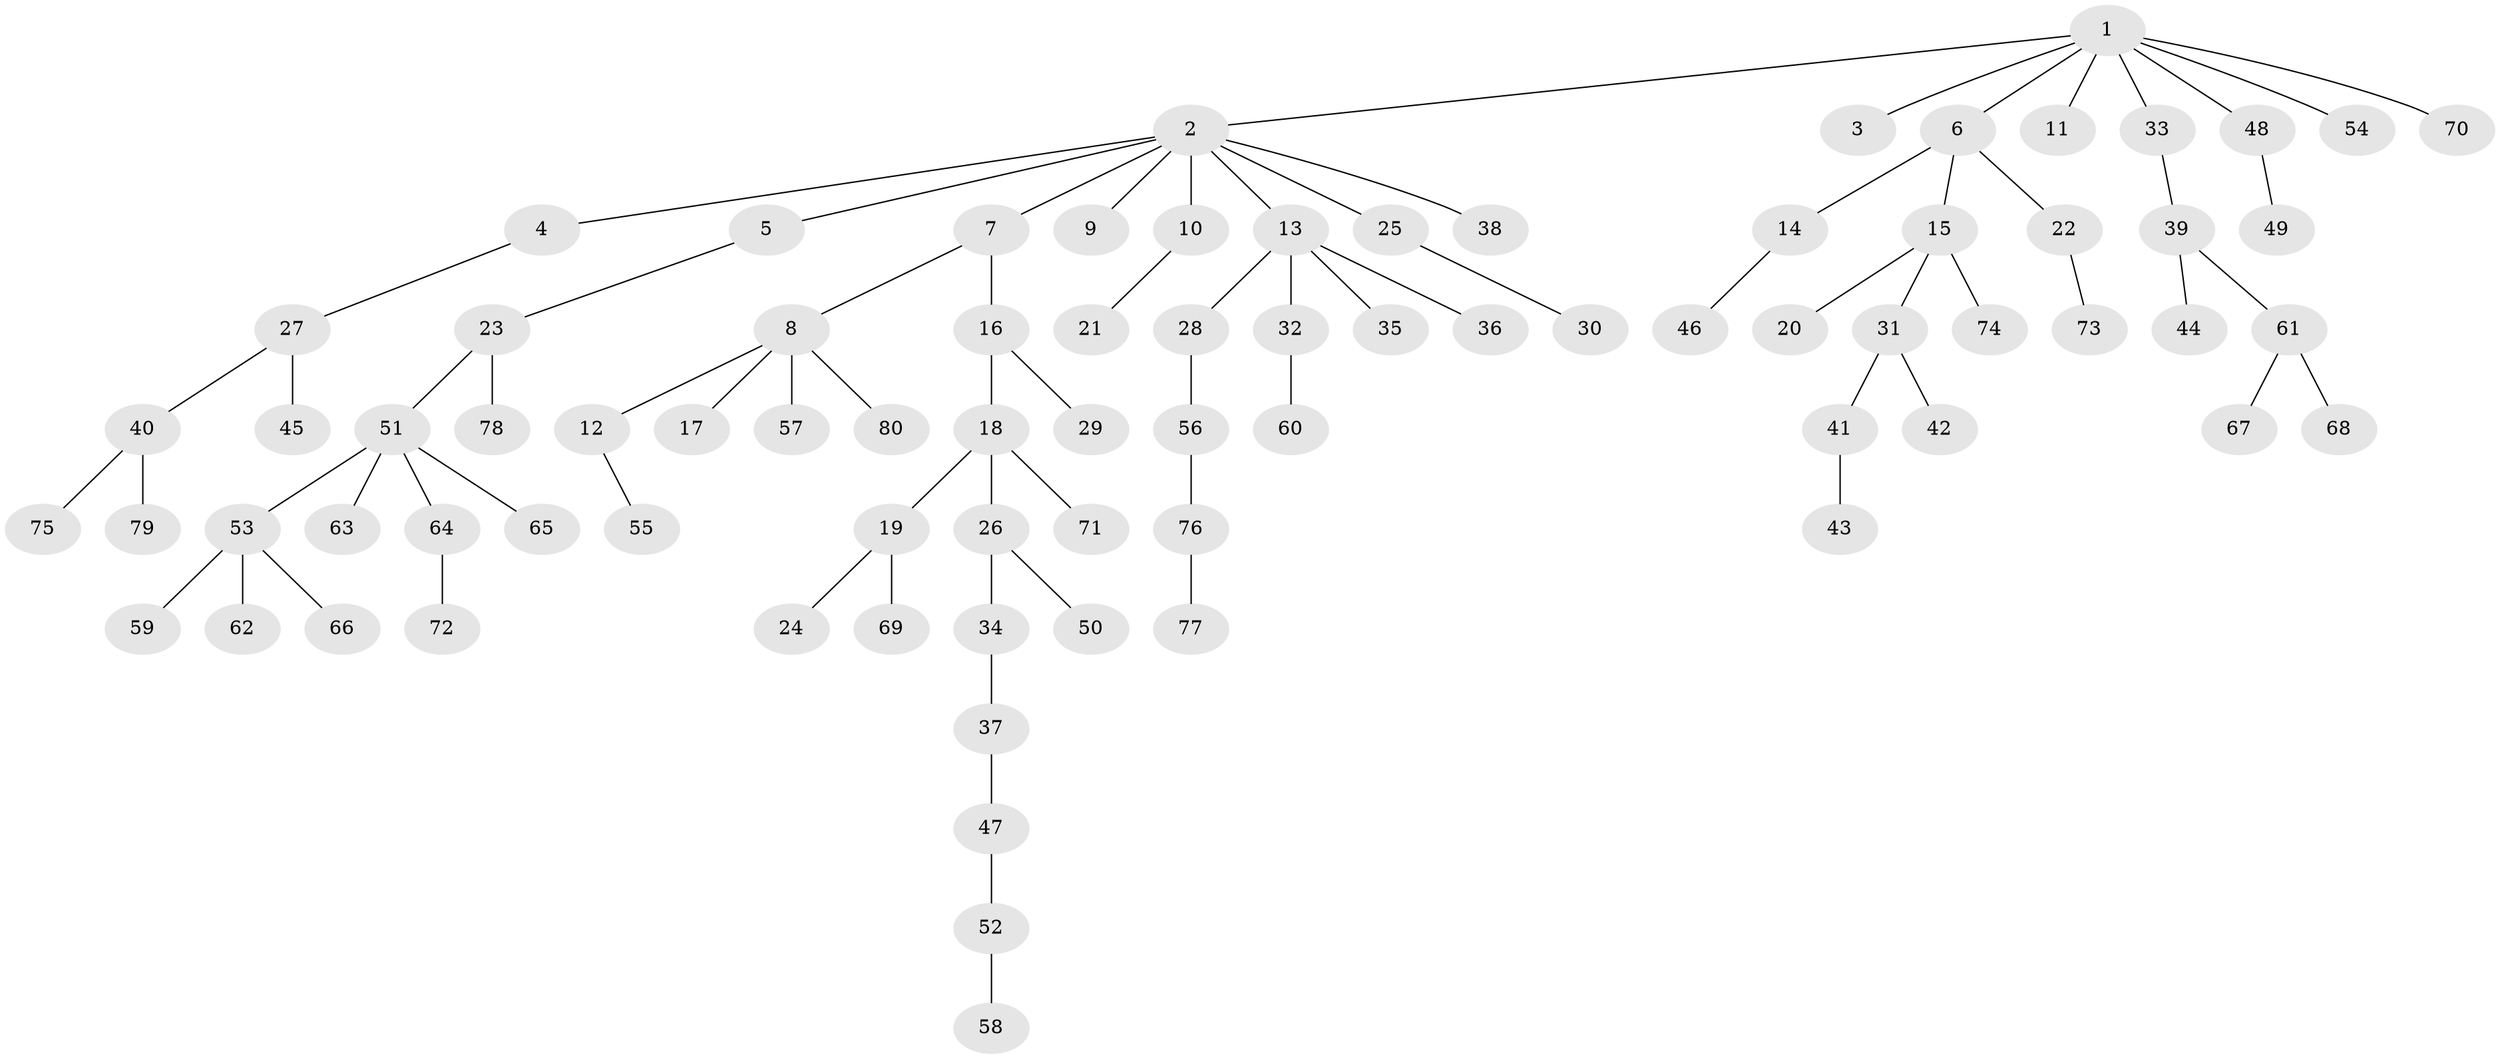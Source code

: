 // Generated by graph-tools (version 1.1) at 2025/50/03/09/25 03:50:20]
// undirected, 80 vertices, 79 edges
graph export_dot {
graph [start="1"]
  node [color=gray90,style=filled];
  1;
  2;
  3;
  4;
  5;
  6;
  7;
  8;
  9;
  10;
  11;
  12;
  13;
  14;
  15;
  16;
  17;
  18;
  19;
  20;
  21;
  22;
  23;
  24;
  25;
  26;
  27;
  28;
  29;
  30;
  31;
  32;
  33;
  34;
  35;
  36;
  37;
  38;
  39;
  40;
  41;
  42;
  43;
  44;
  45;
  46;
  47;
  48;
  49;
  50;
  51;
  52;
  53;
  54;
  55;
  56;
  57;
  58;
  59;
  60;
  61;
  62;
  63;
  64;
  65;
  66;
  67;
  68;
  69;
  70;
  71;
  72;
  73;
  74;
  75;
  76;
  77;
  78;
  79;
  80;
  1 -- 2;
  1 -- 3;
  1 -- 6;
  1 -- 11;
  1 -- 33;
  1 -- 48;
  1 -- 54;
  1 -- 70;
  2 -- 4;
  2 -- 5;
  2 -- 7;
  2 -- 9;
  2 -- 10;
  2 -- 13;
  2 -- 25;
  2 -- 38;
  4 -- 27;
  5 -- 23;
  6 -- 14;
  6 -- 15;
  6 -- 22;
  7 -- 8;
  7 -- 16;
  8 -- 12;
  8 -- 17;
  8 -- 57;
  8 -- 80;
  10 -- 21;
  12 -- 55;
  13 -- 28;
  13 -- 32;
  13 -- 35;
  13 -- 36;
  14 -- 46;
  15 -- 20;
  15 -- 31;
  15 -- 74;
  16 -- 18;
  16 -- 29;
  18 -- 19;
  18 -- 26;
  18 -- 71;
  19 -- 24;
  19 -- 69;
  22 -- 73;
  23 -- 51;
  23 -- 78;
  25 -- 30;
  26 -- 34;
  26 -- 50;
  27 -- 40;
  27 -- 45;
  28 -- 56;
  31 -- 41;
  31 -- 42;
  32 -- 60;
  33 -- 39;
  34 -- 37;
  37 -- 47;
  39 -- 44;
  39 -- 61;
  40 -- 75;
  40 -- 79;
  41 -- 43;
  47 -- 52;
  48 -- 49;
  51 -- 53;
  51 -- 63;
  51 -- 64;
  51 -- 65;
  52 -- 58;
  53 -- 59;
  53 -- 62;
  53 -- 66;
  56 -- 76;
  61 -- 67;
  61 -- 68;
  64 -- 72;
  76 -- 77;
}
